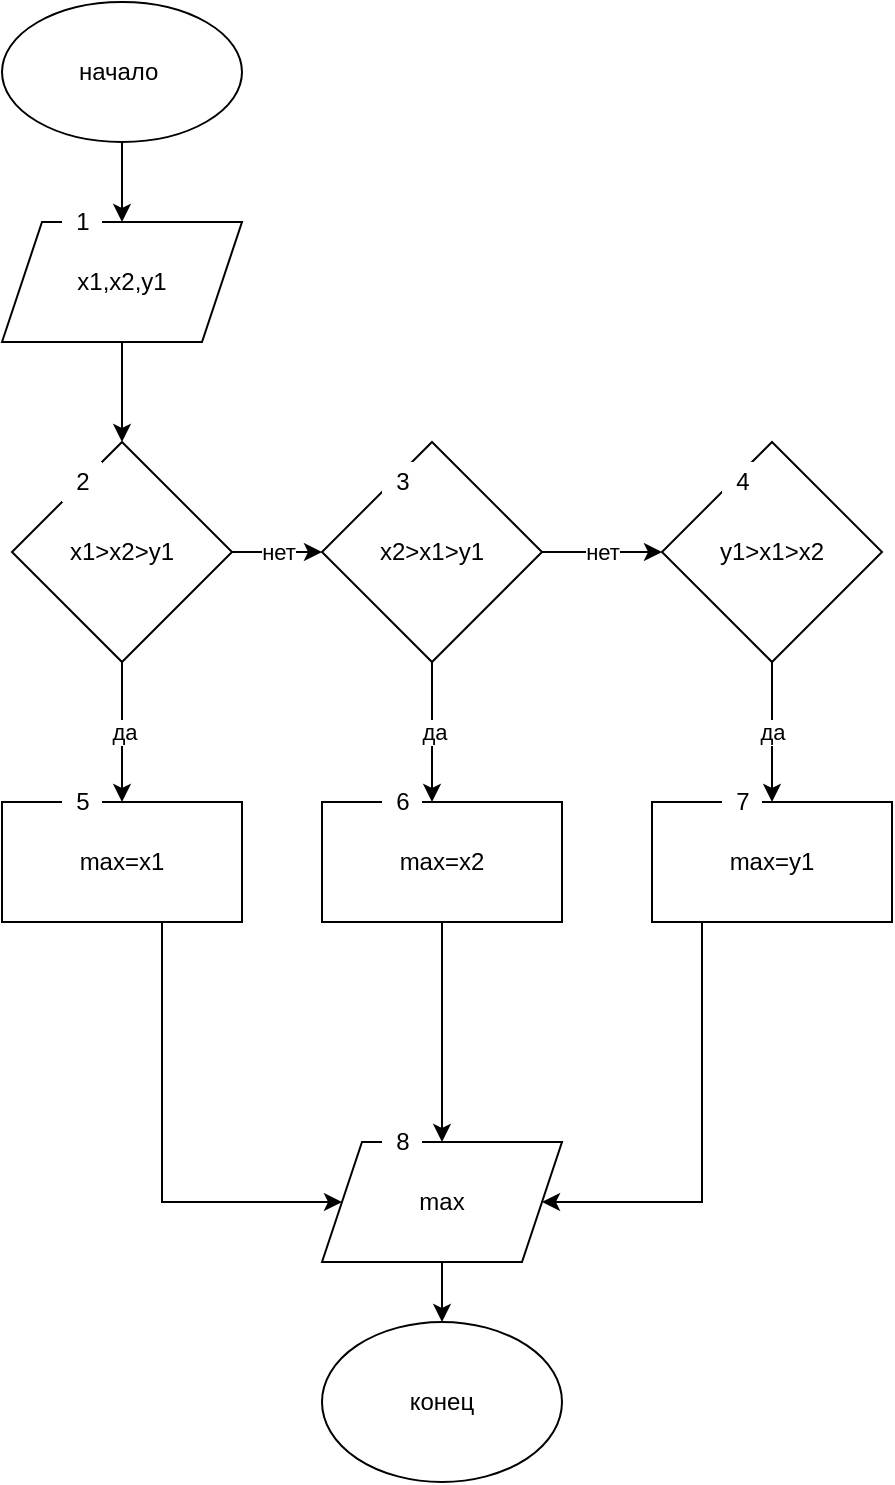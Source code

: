 <mxfile version="13.7.3" type="device"><diagram id="sw9UPGAPugVGehfGLyb5" name="Page-1"><mxGraphModel dx="503" dy="531" grid="1" gridSize="10" guides="1" tooltips="1" connect="1" arrows="1" fold="1" page="1" pageScale="1" pageWidth="827" pageHeight="1169" math="0" shadow="0"><root><mxCell id="0"/><mxCell id="1" parent="0"/><mxCell id="sX8WEZ_zY4t_xpeYS93Q-2" style="edgeStyle=orthogonalEdgeStyle;rounded=0;orthogonalLoop=1;jettySize=auto;html=1;" parent="1" source="sX8WEZ_zY4t_xpeYS93Q-1" target="sX8WEZ_zY4t_xpeYS93Q-3" edge="1"><mxGeometry relative="1" as="geometry"><mxPoint x="360" y="200" as="targetPoint"/></mxGeometry></mxCell><mxCell id="sX8WEZ_zY4t_xpeYS93Q-1" value="начало&amp;nbsp;" style="ellipse;whiteSpace=wrap;html=1;" parent="1" vertex="1"><mxGeometry x="300" y="80" width="120" height="70" as="geometry"/></mxCell><mxCell id="sX8WEZ_zY4t_xpeYS93Q-6" style="edgeStyle=orthogonalEdgeStyle;rounded=0;orthogonalLoop=1;jettySize=auto;html=1;entryX=0.5;entryY=0;entryDx=0;entryDy=0;" parent="1" source="sX8WEZ_zY4t_xpeYS93Q-3" target="sX8WEZ_zY4t_xpeYS93Q-5" edge="1"><mxGeometry relative="1" as="geometry"/></mxCell><mxCell id="sX8WEZ_zY4t_xpeYS93Q-3" value="x1,x2,y1" style="shape=parallelogram;perimeter=parallelogramPerimeter;whiteSpace=wrap;html=1;fixedSize=1;" parent="1" vertex="1"><mxGeometry x="300" y="190" width="120" height="60" as="geometry"/></mxCell><mxCell id="sX8WEZ_zY4t_xpeYS93Q-7" value="да" style="edgeStyle=orthogonalEdgeStyle;rounded=0;orthogonalLoop=1;jettySize=auto;html=1;" parent="1" source="sX8WEZ_zY4t_xpeYS93Q-5" edge="1"><mxGeometry relative="1" as="geometry"><mxPoint x="360" y="480" as="targetPoint"/></mxGeometry></mxCell><mxCell id="sX8WEZ_zY4t_xpeYS93Q-9" value="нет" style="edgeStyle=orthogonalEdgeStyle;rounded=0;orthogonalLoop=1;jettySize=auto;html=1;entryX=0;entryY=0.5;entryDx=0;entryDy=0;" parent="1" source="sX8WEZ_zY4t_xpeYS93Q-5" target="sX8WEZ_zY4t_xpeYS93Q-8" edge="1"><mxGeometry relative="1" as="geometry"/></mxCell><mxCell id="sX8WEZ_zY4t_xpeYS93Q-5" value="x1&amp;gt;x2&amp;gt;y1" style="rhombus;whiteSpace=wrap;html=1;" parent="1" vertex="1"><mxGeometry x="305" y="300" width="110" height="110" as="geometry"/></mxCell><mxCell id="sX8WEZ_zY4t_xpeYS93Q-10" value="да" style="edgeStyle=orthogonalEdgeStyle;rounded=0;orthogonalLoop=1;jettySize=auto;html=1;" parent="1" source="sX8WEZ_zY4t_xpeYS93Q-8" edge="1"><mxGeometry relative="1" as="geometry"><mxPoint x="515" y="480" as="targetPoint"/></mxGeometry></mxCell><mxCell id="sX8WEZ_zY4t_xpeYS93Q-12" value="нет" style="edgeStyle=orthogonalEdgeStyle;rounded=0;orthogonalLoop=1;jettySize=auto;html=1;entryX=0;entryY=0.5;entryDx=0;entryDy=0;" parent="1" source="sX8WEZ_zY4t_xpeYS93Q-8" target="sX8WEZ_zY4t_xpeYS93Q-11" edge="1"><mxGeometry relative="1" as="geometry"/></mxCell><mxCell id="sX8WEZ_zY4t_xpeYS93Q-8" value="x2&amp;gt;x1&amp;gt;y1" style="rhombus;whiteSpace=wrap;html=1;" parent="1" vertex="1"><mxGeometry x="460" y="300" width="110" height="110" as="geometry"/></mxCell><mxCell id="sX8WEZ_zY4t_xpeYS93Q-19" value="да" style="edgeStyle=orthogonalEdgeStyle;rounded=0;orthogonalLoop=1;jettySize=auto;html=1;exitX=0.5;exitY=1;exitDx=0;exitDy=0;entryX=0.5;entryY=0;entryDx=0;entryDy=0;" parent="1" source="sX8WEZ_zY4t_xpeYS93Q-11" target="sX8WEZ_zY4t_xpeYS93Q-17" edge="1"><mxGeometry relative="1" as="geometry"/></mxCell><mxCell id="sX8WEZ_zY4t_xpeYS93Q-11" value="y1&amp;gt;x1&amp;gt;x2" style="rhombus;whiteSpace=wrap;html=1;" parent="1" vertex="1"><mxGeometry x="630" y="300" width="110" height="110" as="geometry"/></mxCell><mxCell id="sX8WEZ_zY4t_xpeYS93Q-22" style="edgeStyle=orthogonalEdgeStyle;rounded=0;orthogonalLoop=1;jettySize=auto;html=1;entryX=0.5;entryY=0;entryDx=0;entryDy=0;" parent="1" source="sX8WEZ_zY4t_xpeYS93Q-15" target="sX8WEZ_zY4t_xpeYS93Q-20" edge="1"><mxGeometry relative="1" as="geometry"><Array as="points"><mxPoint x="520" y="650"/></Array></mxGeometry></mxCell><mxCell id="sX8WEZ_zY4t_xpeYS93Q-15" value="max=x2" style="rounded=0;whiteSpace=wrap;html=1;" parent="1" vertex="1"><mxGeometry x="460" y="480" width="120" height="60" as="geometry"/></mxCell><mxCell id="sX8WEZ_zY4t_xpeYS93Q-23" style="edgeStyle=orthogonalEdgeStyle;rounded=0;orthogonalLoop=1;jettySize=auto;html=1;entryX=0;entryY=0.5;entryDx=0;entryDy=0;" parent="1" source="sX8WEZ_zY4t_xpeYS93Q-16" target="sX8WEZ_zY4t_xpeYS93Q-20" edge="1"><mxGeometry relative="1" as="geometry"><mxPoint x="360" y="690" as="targetPoint"/><Array as="points"><mxPoint x="380" y="680"/></Array></mxGeometry></mxCell><mxCell id="sX8WEZ_zY4t_xpeYS93Q-16" value="max=x1" style="rounded=0;whiteSpace=wrap;html=1;" parent="1" vertex="1"><mxGeometry x="300" y="480" width="120" height="60" as="geometry"/></mxCell><mxCell id="sX8WEZ_zY4t_xpeYS93Q-24" style="edgeStyle=orthogonalEdgeStyle;rounded=0;orthogonalLoop=1;jettySize=auto;html=1;entryX=1;entryY=0.5;entryDx=0;entryDy=0;" parent="1" source="sX8WEZ_zY4t_xpeYS93Q-17" target="sX8WEZ_zY4t_xpeYS93Q-20" edge="1"><mxGeometry relative="1" as="geometry"><Array as="points"><mxPoint x="650" y="680"/></Array></mxGeometry></mxCell><mxCell id="sX8WEZ_zY4t_xpeYS93Q-17" value="max=y1" style="rounded=0;whiteSpace=wrap;html=1;" parent="1" vertex="1"><mxGeometry x="625" y="480" width="120" height="60" as="geometry"/></mxCell><mxCell id="sX8WEZ_zY4t_xpeYS93Q-25" style="edgeStyle=orthogonalEdgeStyle;rounded=0;orthogonalLoop=1;jettySize=auto;html=1;" parent="1" source="sX8WEZ_zY4t_xpeYS93Q-20" target="sX8WEZ_zY4t_xpeYS93Q-26" edge="1"><mxGeometry relative="1" as="geometry"><mxPoint x="520" y="780" as="targetPoint"/></mxGeometry></mxCell><mxCell id="sX8WEZ_zY4t_xpeYS93Q-20" value="max" style="shape=parallelogram;perimeter=parallelogramPerimeter;whiteSpace=wrap;html=1;fixedSize=1;" parent="1" vertex="1"><mxGeometry x="460" y="650" width="120" height="60" as="geometry"/></mxCell><mxCell id="sX8WEZ_zY4t_xpeYS93Q-26" value="конец" style="ellipse;whiteSpace=wrap;html=1;" parent="1" vertex="1"><mxGeometry x="460" y="740" width="120" height="80" as="geometry"/></mxCell><mxCell id="W9TKJHwHXAyGfraaiw0X-4" value="1" style="text;html=1;resizable=0;autosize=1;align=center;verticalAlign=middle;points=[];fillColor=#FFFFFF;strokeColor=none;rounded=0;" vertex="1" parent="1"><mxGeometry x="330" y="180" width="20" height="20" as="geometry"/></mxCell><mxCell id="W9TKJHwHXAyGfraaiw0X-5" value="2&lt;span style=&quot;color: rgba(0 , 0 , 0 , 0) ; font-family: monospace ; font-size: 0px&quot;&gt;%3CmxGraphModel%3E%3Croot%3E%3CmxCell%20id%3D%220%22%2F%3E%3CmxCell%20id%3D%221%22%20parent%3D%220%22%2F%3E%3CmxCell%20id%3D%222%22%20value%3D%221%22%20style%3D%22text%3Bhtml%3D1%3Bresizable%3D0%3Bautosize%3D1%3Balign%3Dcenter%3BverticalAlign%3Dmiddle%3Bpoints%3D%5B%5D%3BfillColor%3D%23FFFFFF%3BstrokeColor%3Dnone%3Brounded%3D0%3B%22%20vertex%3D%221%22%20parent%3D%221%22%3E%3CmxGeometry%20x%3D%22330%22%20y%3D%22180%22%20width%3D%2220%22%20height%3D%2220%22%20as%3D%22geometry%22%2F%3E%3C%2FmxCell%3E%3C%2Froot%3E%3C%2FmxGraphModel%3E&lt;/span&gt;&lt;span style=&quot;color: rgba(0 , 0 , 0 , 0) ; font-family: monospace ; font-size: 0px&quot;&gt;%3CmxGraphModel%3E%3Croot%3E%3CmxCell%20id%3D%220%22%2F%3E%3CmxCell%20id%3D%221%22%20parent%3D%220%22%2F%3E%3CmxCell%20id%3D%222%22%20value%3D%221%22%20style%3D%22text%3Bhtml%3D1%3Bresizable%3D0%3Bautosize%3D1%3Balign%3Dcenter%3BverticalAlign%3Dmiddle%3Bpoints%3D%5B%5D%3BfillColor%3D%23FFFFFF%3BstrokeColor%3Dnone%3Brounded%3D0%3B%22%20vertex%3D%221%22%20parent%3D%221%22%3E%3CmxGeometry%20x%3D%22330%22%20y%3D%22180%22%20width%3D%2220%22%20height%3D%2220%22%20as%3D%22geometry%22%2F%3E%3C%2FmxCell%3E%3C%2Froot%3E%3C%2FmxGraphModel%3E&lt;/span&gt;" style="text;html=1;resizable=0;autosize=1;align=center;verticalAlign=middle;points=[];fillColor=#FFFFFF;strokeColor=none;rounded=0;" vertex="1" parent="1"><mxGeometry x="330" y="310" width="20" height="20" as="geometry"/></mxCell><mxCell id="W9TKJHwHXAyGfraaiw0X-6" value="5" style="text;html=1;resizable=0;autosize=1;align=center;verticalAlign=middle;points=[];fillColor=#FFFFFF;strokeColor=none;rounded=0;" vertex="1" parent="1"><mxGeometry x="330" y="470" width="20" height="20" as="geometry"/></mxCell><mxCell id="W9TKJHwHXAyGfraaiw0X-7" value="3" style="text;html=1;resizable=0;autosize=1;align=center;verticalAlign=middle;points=[];fillColor=#FFFFFF;strokeColor=none;rounded=0;" vertex="1" parent="1"><mxGeometry x="490" y="310" width="20" height="20" as="geometry"/></mxCell><mxCell id="W9TKJHwHXAyGfraaiw0X-8" value="6" style="text;html=1;resizable=0;autosize=1;align=center;verticalAlign=middle;points=[];fillColor=#FFFFFF;strokeColor=none;rounded=0;" vertex="1" parent="1"><mxGeometry x="490" y="470" width="20" height="20" as="geometry"/></mxCell><mxCell id="W9TKJHwHXAyGfraaiw0X-9" value="4" style="text;html=1;resizable=0;autosize=1;align=center;verticalAlign=middle;points=[];fillColor=#FFFFFF;strokeColor=none;rounded=0;" vertex="1" parent="1"><mxGeometry x="660" y="310" width="20" height="20" as="geometry"/></mxCell><mxCell id="W9TKJHwHXAyGfraaiw0X-10" value="7" style="text;html=1;resizable=0;autosize=1;align=center;verticalAlign=middle;points=[];fillColor=#FFFFFF;strokeColor=none;rounded=0;" vertex="1" parent="1"><mxGeometry x="660" y="470" width="20" height="20" as="geometry"/></mxCell><mxCell id="W9TKJHwHXAyGfraaiw0X-11" value="8" style="text;html=1;resizable=0;autosize=1;align=center;verticalAlign=middle;points=[];fillColor=#FFFFFF;strokeColor=none;rounded=0;" vertex="1" parent="1"><mxGeometry x="490" y="640" width="20" height="20" as="geometry"/></mxCell></root></mxGraphModel></diagram></mxfile>